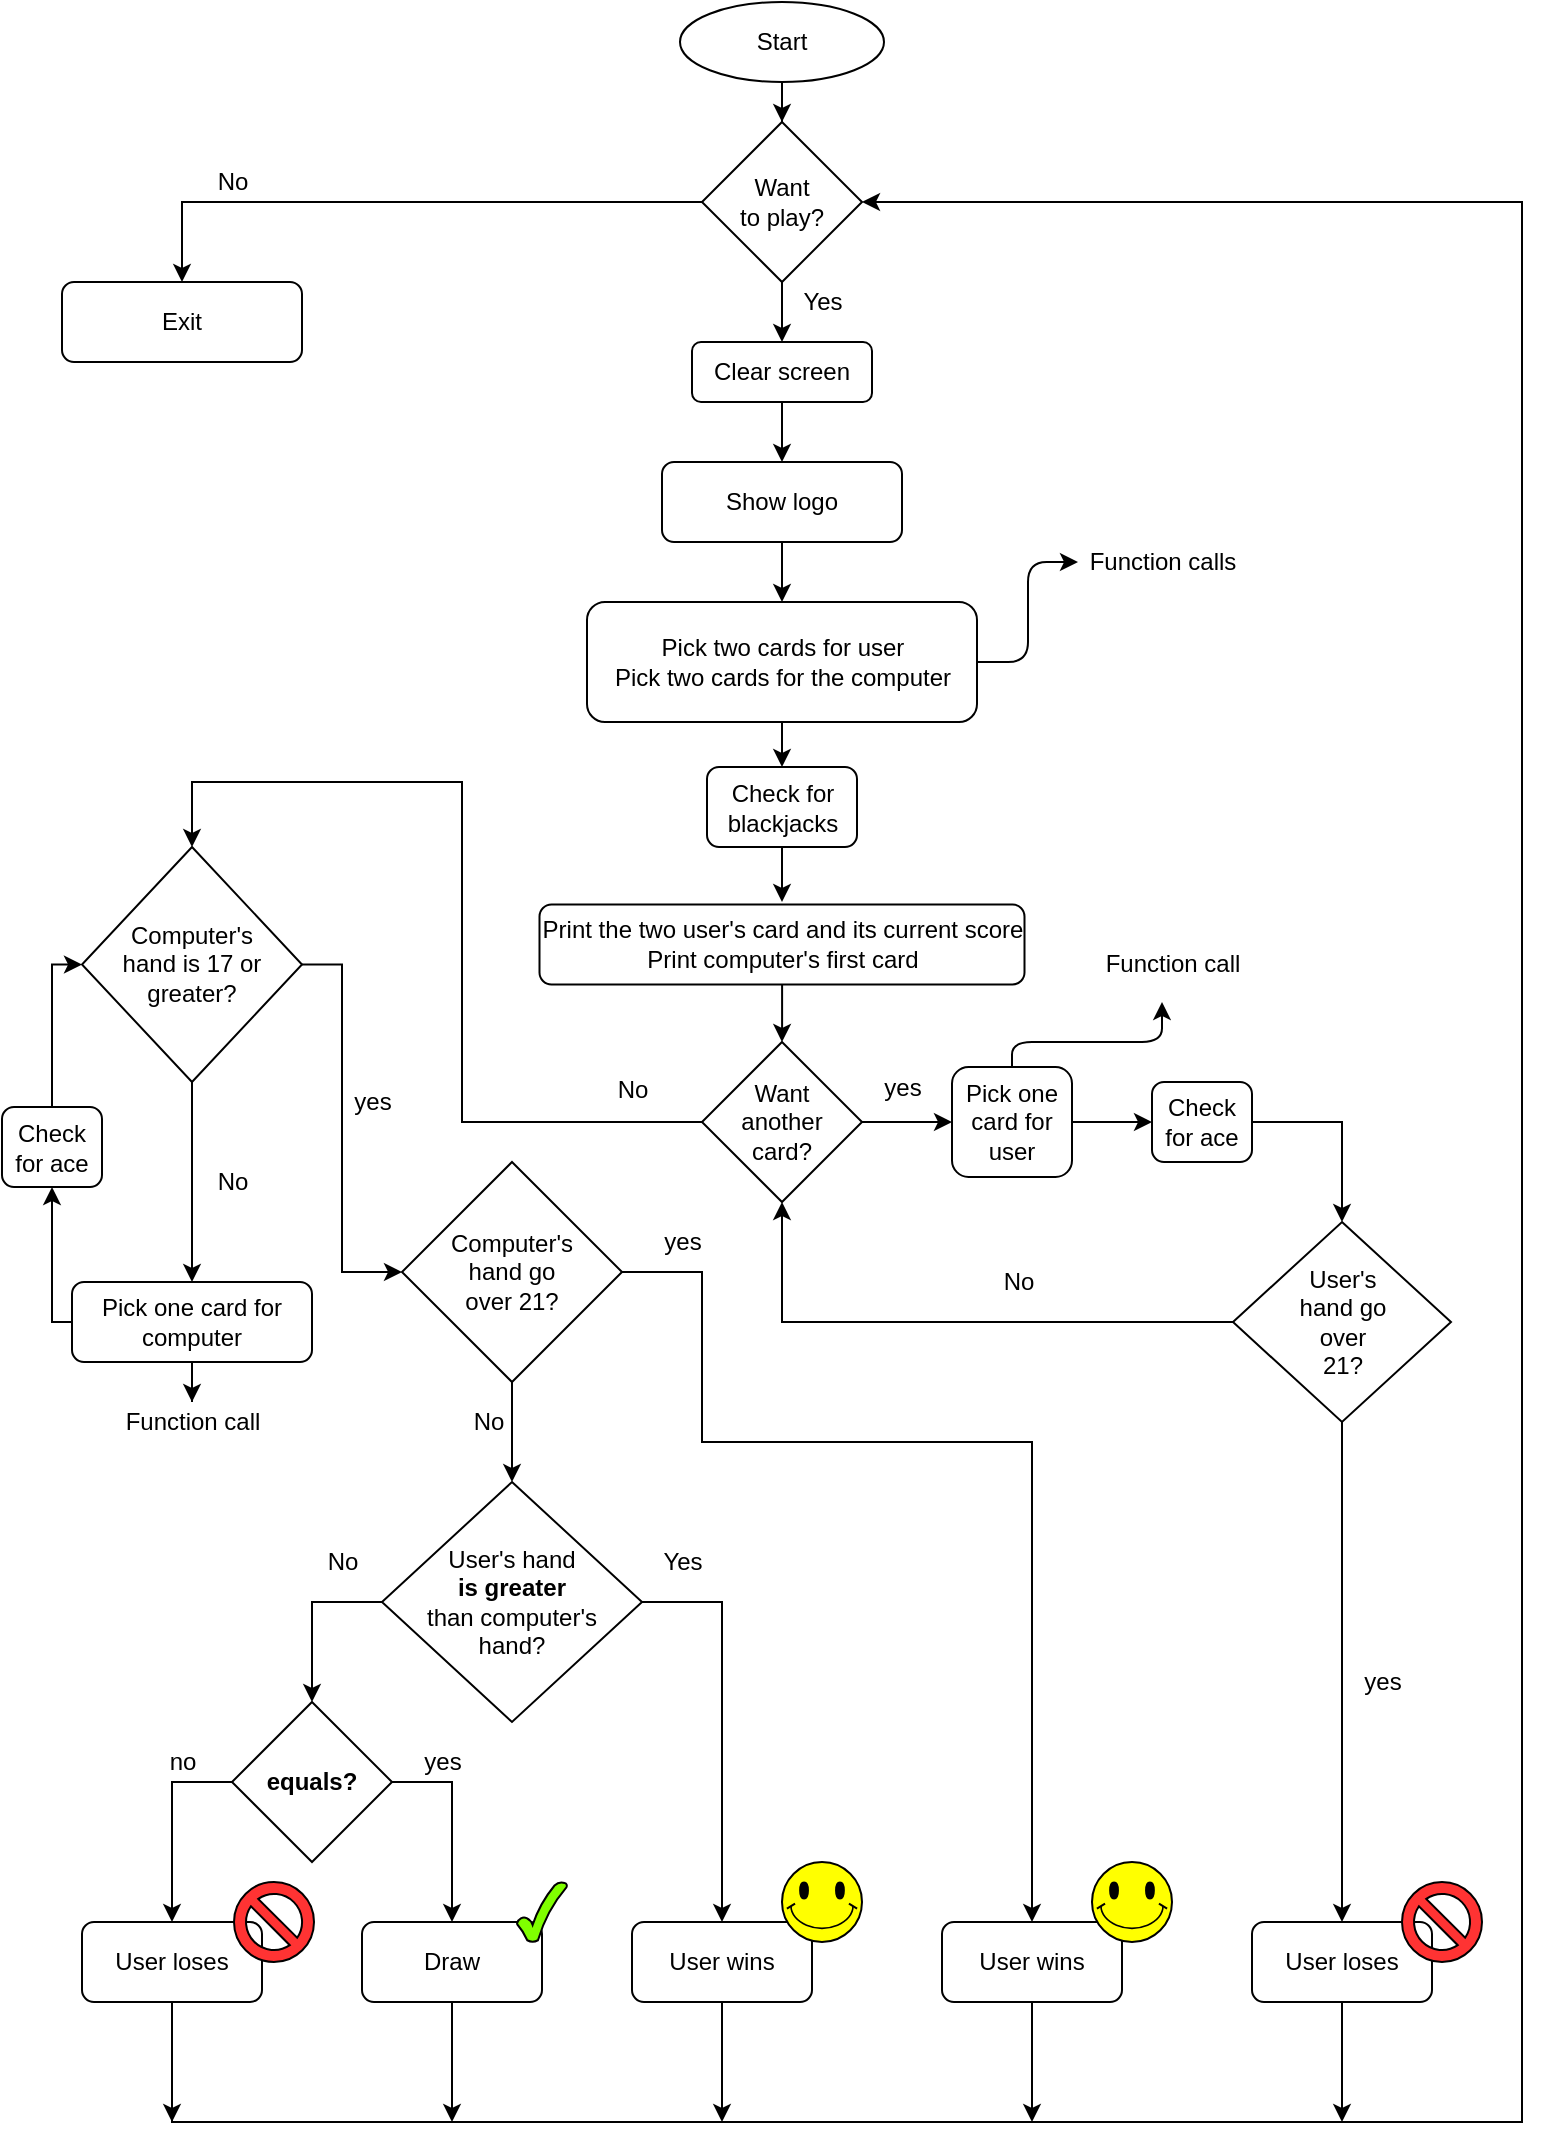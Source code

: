 <mxfile version="13.10.4" type="github">
  <diagram id="4fDwi8Mv-b37ukeaiDpb" name="Page-1">
    <mxGraphModel dx="934" dy="788" grid="1" gridSize="10" guides="1" tooltips="1" connect="1" arrows="1" fold="1" page="1" pageScale="1" pageWidth="827" pageHeight="1169" math="0" shadow="0">
      <root>
        <mxCell id="0" />
        <mxCell id="1" parent="0" />
        <mxCell id="QyOjHJEFR3-LKdIdvHgZ-26" style="edgeStyle=orthogonalEdgeStyle;rounded=0;orthogonalLoop=1;jettySize=auto;html=1;entryX=0.5;entryY=0;entryDx=0;entryDy=0;" edge="1" parent="1" source="QyOjHJEFR3-LKdIdvHgZ-2" target="QyOjHJEFR3-LKdIdvHgZ-10">
          <mxGeometry relative="1" as="geometry" />
        </mxCell>
        <mxCell id="QyOjHJEFR3-LKdIdvHgZ-2" value="Show logo" style="rounded=1;whiteSpace=wrap;html=1;" vertex="1" parent="1">
          <mxGeometry x="340" y="250" width="120" height="40" as="geometry" />
        </mxCell>
        <mxCell id="QyOjHJEFR3-LKdIdvHgZ-8" style="edgeStyle=orthogonalEdgeStyle;rounded=0;orthogonalLoop=1;jettySize=auto;html=1;entryX=0.5;entryY=0;entryDx=0;entryDy=0;" edge="1" parent="1" source="QyOjHJEFR3-LKdIdvHgZ-4" target="QyOjHJEFR3-LKdIdvHgZ-7">
          <mxGeometry relative="1" as="geometry" />
        </mxCell>
        <mxCell id="QyOjHJEFR3-LKdIdvHgZ-90" style="edgeStyle=orthogonalEdgeStyle;rounded=0;orthogonalLoop=1;jettySize=auto;html=1;entryX=0.5;entryY=0;entryDx=0;entryDy=0;" edge="1" parent="1" source="QyOjHJEFR3-LKdIdvHgZ-4" target="QyOjHJEFR3-LKdIdvHgZ-89">
          <mxGeometry relative="1" as="geometry" />
        </mxCell>
        <mxCell id="QyOjHJEFR3-LKdIdvHgZ-4" value="Want &lt;br&gt;to play?" style="rhombus;whiteSpace=wrap;html=1;" vertex="1" parent="1">
          <mxGeometry x="360" y="80" width="80" height="80" as="geometry" />
        </mxCell>
        <mxCell id="QyOjHJEFR3-LKdIdvHgZ-6" value="Yes" style="text;html=1;align=center;verticalAlign=middle;resizable=0;points=[];autosize=1;" vertex="1" parent="1">
          <mxGeometry x="400" y="160" width="40" height="20" as="geometry" />
        </mxCell>
        <mxCell id="QyOjHJEFR3-LKdIdvHgZ-7" value="Exit" style="rounded=1;whiteSpace=wrap;html=1;" vertex="1" parent="1">
          <mxGeometry x="40" y="160" width="120" height="40" as="geometry" />
        </mxCell>
        <mxCell id="QyOjHJEFR3-LKdIdvHgZ-9" value="No" style="text;html=1;align=center;verticalAlign=middle;resizable=0;points=[];autosize=1;" vertex="1" parent="1">
          <mxGeometry x="110" y="100" width="30" height="20" as="geometry" />
        </mxCell>
        <mxCell id="QyOjHJEFR3-LKdIdvHgZ-124" value="" style="edgeStyle=orthogonalEdgeStyle;rounded=0;orthogonalLoop=1;jettySize=auto;html=1;" edge="1" parent="1" source="QyOjHJEFR3-LKdIdvHgZ-10" target="QyOjHJEFR3-LKdIdvHgZ-122">
          <mxGeometry relative="1" as="geometry" />
        </mxCell>
        <mxCell id="QyOjHJEFR3-LKdIdvHgZ-10" value="Pick two cards for user&lt;br&gt;Pick two cards for the computer" style="rounded=1;whiteSpace=wrap;html=1;" vertex="1" parent="1">
          <mxGeometry x="302.5" y="320" width="195" height="60" as="geometry" />
        </mxCell>
        <mxCell id="QyOjHJEFR3-LKdIdvHgZ-28" style="edgeStyle=orthogonalEdgeStyle;rounded=0;orthogonalLoop=1;jettySize=auto;html=1;entryX=0.5;entryY=0;entryDx=0;entryDy=0;" edge="1" parent="1" source="QyOjHJEFR3-LKdIdvHgZ-11" target="QyOjHJEFR3-LKdIdvHgZ-13">
          <mxGeometry relative="1" as="geometry" />
        </mxCell>
        <mxCell id="QyOjHJEFR3-LKdIdvHgZ-11" value="Print the two user&#39;s card and its current score&lt;br&gt;Print computer&#39;s first card" style="rounded=1;whiteSpace=wrap;html=1;" vertex="1" parent="1">
          <mxGeometry x="278.75" y="471.25" width="242.5" height="40" as="geometry" />
        </mxCell>
        <mxCell id="QyOjHJEFR3-LKdIdvHgZ-37" style="edgeStyle=orthogonalEdgeStyle;rounded=0;orthogonalLoop=1;jettySize=auto;html=1;entryX=0.5;entryY=0;entryDx=0;entryDy=0;exitX=1;exitY=0.5;exitDx=0;exitDy=0;" edge="1" parent="1" source="QyOjHJEFR3-LKdIdvHgZ-115" target="QyOjHJEFR3-LKdIdvHgZ-20">
          <mxGeometry relative="1" as="geometry">
            <mxPoint x="640" y="580" as="sourcePoint" />
            <Array as="points">
              <mxPoint x="680" y="580" />
            </Array>
          </mxGeometry>
        </mxCell>
        <mxCell id="QyOjHJEFR3-LKdIdvHgZ-116" style="edgeStyle=orthogonalEdgeStyle;rounded=0;orthogonalLoop=1;jettySize=auto;html=1;entryX=0;entryY=0.5;entryDx=0;entryDy=0;" edge="1" parent="1" source="QyOjHJEFR3-LKdIdvHgZ-12" target="QyOjHJEFR3-LKdIdvHgZ-115">
          <mxGeometry relative="1" as="geometry" />
        </mxCell>
        <mxCell id="QyOjHJEFR3-LKdIdvHgZ-12" value="Pick one card for user" style="rounded=1;whiteSpace=wrap;html=1;" vertex="1" parent="1">
          <mxGeometry x="485" y="552.5" width="60" height="55" as="geometry" />
        </mxCell>
        <mxCell id="QyOjHJEFR3-LKdIdvHgZ-34" style="edgeStyle=orthogonalEdgeStyle;rounded=0;orthogonalLoop=1;jettySize=auto;html=1;entryX=0;entryY=0.5;entryDx=0;entryDy=0;" edge="1" parent="1" source="QyOjHJEFR3-LKdIdvHgZ-13" target="QyOjHJEFR3-LKdIdvHgZ-12">
          <mxGeometry relative="1" as="geometry" />
        </mxCell>
        <mxCell id="QyOjHJEFR3-LKdIdvHgZ-78" style="edgeStyle=orthogonalEdgeStyle;rounded=0;orthogonalLoop=1;jettySize=auto;html=1;entryX=0.5;entryY=0;entryDx=0;entryDy=0;" edge="1" parent="1" source="QyOjHJEFR3-LKdIdvHgZ-13" target="QyOjHJEFR3-LKdIdvHgZ-77">
          <mxGeometry relative="1" as="geometry">
            <mxPoint x="146" y="520" as="targetPoint" />
            <Array as="points">
              <mxPoint x="240" y="580" />
              <mxPoint x="240" y="410" />
              <mxPoint x="105" y="410" />
            </Array>
          </mxGeometry>
        </mxCell>
        <mxCell id="QyOjHJEFR3-LKdIdvHgZ-13" value="Want&lt;br&gt;another&lt;br&gt;card?" style="rhombus;whiteSpace=wrap;html=1;" vertex="1" parent="1">
          <mxGeometry x="360" y="540" width="80" height="80" as="geometry" />
        </mxCell>
        <mxCell id="QyOjHJEFR3-LKdIdvHgZ-39" style="edgeStyle=orthogonalEdgeStyle;rounded=0;orthogonalLoop=1;jettySize=auto;html=1;entryX=0.5;entryY=0;entryDx=0;entryDy=0;" edge="1" parent="1" source="QyOjHJEFR3-LKdIdvHgZ-20" target="QyOjHJEFR3-LKdIdvHgZ-38">
          <mxGeometry relative="1" as="geometry">
            <Array as="points">
              <mxPoint x="680" y="950" />
              <mxPoint x="680" y="950" />
            </Array>
          </mxGeometry>
        </mxCell>
        <mxCell id="QyOjHJEFR3-LKdIdvHgZ-50" style="edgeStyle=orthogonalEdgeStyle;rounded=0;orthogonalLoop=1;jettySize=auto;html=1;entryX=0.5;entryY=1;entryDx=0;entryDy=0;" edge="1" parent="1" source="QyOjHJEFR3-LKdIdvHgZ-20" target="QyOjHJEFR3-LKdIdvHgZ-13">
          <mxGeometry relative="1" as="geometry" />
        </mxCell>
        <mxCell id="QyOjHJEFR3-LKdIdvHgZ-20" value="User&#39;s&lt;br&gt;hand go&lt;br&gt;over&lt;br&gt;21?" style="rhombus;whiteSpace=wrap;html=1;" vertex="1" parent="1">
          <mxGeometry x="625.5" y="630" width="109" height="100" as="geometry" />
        </mxCell>
        <mxCell id="QyOjHJEFR3-LKdIdvHgZ-24" value="No" style="text;html=1;align=center;verticalAlign=middle;resizable=0;points=[];autosize=1;" vertex="1" parent="1">
          <mxGeometry x="310" y="554" width="30" height="20" as="geometry" />
        </mxCell>
        <mxCell id="QyOjHJEFR3-LKdIdvHgZ-30" style="edgeStyle=orthogonalEdgeStyle;rounded=0;orthogonalLoop=1;jettySize=auto;html=1;entryX=0.5;entryY=0;entryDx=0;entryDy=0;" edge="1" parent="1" source="QyOjHJEFR3-LKdIdvHgZ-29" target="QyOjHJEFR3-LKdIdvHgZ-4">
          <mxGeometry relative="1" as="geometry" />
        </mxCell>
        <mxCell id="QyOjHJEFR3-LKdIdvHgZ-29" value="Start" style="ellipse;whiteSpace=wrap;html=1;" vertex="1" parent="1">
          <mxGeometry x="349" y="20" width="102" height="40" as="geometry" />
        </mxCell>
        <mxCell id="QyOjHJEFR3-LKdIdvHgZ-23" value="yes&lt;br&gt;" style="text;html=1;align=center;verticalAlign=middle;resizable=0;points=[];autosize=1;" vertex="1" parent="1">
          <mxGeometry x="445" y="552.5" width="30" height="20" as="geometry" />
        </mxCell>
        <mxCell id="QyOjHJEFR3-LKdIdvHgZ-66" style="edgeStyle=orthogonalEdgeStyle;rounded=0;orthogonalLoop=1;jettySize=auto;html=1;" edge="1" parent="1" source="QyOjHJEFR3-LKdIdvHgZ-38">
          <mxGeometry relative="1" as="geometry">
            <mxPoint x="680" y="1080" as="targetPoint" />
          </mxGeometry>
        </mxCell>
        <mxCell id="QyOjHJEFR3-LKdIdvHgZ-38" value="User loses" style="rounded=1;whiteSpace=wrap;html=1;" vertex="1" parent="1">
          <mxGeometry x="635" y="980" width="90" height="40" as="geometry" />
        </mxCell>
        <mxCell id="QyOjHJEFR3-LKdIdvHgZ-40" value="yes" style="text;html=1;align=center;verticalAlign=middle;resizable=0;points=[];autosize=1;" vertex="1" parent="1">
          <mxGeometry x="684.5" y="850" width="30" height="20" as="geometry" />
        </mxCell>
        <mxCell id="QyOjHJEFR3-LKdIdvHgZ-42" value="No" style="text;html=1;align=center;verticalAlign=middle;resizable=0;points=[];autosize=1;" vertex="1" parent="1">
          <mxGeometry x="502.5" y="650" width="30" height="20" as="geometry" />
        </mxCell>
        <mxCell id="QyOjHJEFR3-LKdIdvHgZ-51" style="edgeStyle=orthogonalEdgeStyle;rounded=0;orthogonalLoop=1;jettySize=auto;html=1;entryX=0.5;entryY=0;entryDx=0;entryDy=0;" edge="1" parent="1" source="QyOjHJEFR3-LKdIdvHgZ-43" target="QyOjHJEFR3-LKdIdvHgZ-45">
          <mxGeometry relative="1" as="geometry">
            <Array as="points">
              <mxPoint x="360" y="655" />
              <mxPoint x="360" y="740" />
              <mxPoint x="525" y="740" />
            </Array>
          </mxGeometry>
        </mxCell>
        <mxCell id="QyOjHJEFR3-LKdIdvHgZ-114" style="edgeStyle=orthogonalEdgeStyle;rounded=0;orthogonalLoop=1;jettySize=auto;html=1;entryX=0.5;entryY=0;entryDx=0;entryDy=0;" edge="1" parent="1" source="QyOjHJEFR3-LKdIdvHgZ-43" target="QyOjHJEFR3-LKdIdvHgZ-53">
          <mxGeometry relative="1" as="geometry" />
        </mxCell>
        <mxCell id="QyOjHJEFR3-LKdIdvHgZ-43" value="Computer&#39;s&lt;br&gt;hand go&lt;br&gt;over 21?" style="rhombus;whiteSpace=wrap;html=1;" vertex="1" parent="1">
          <mxGeometry x="210" y="600" width="110" height="110" as="geometry" />
        </mxCell>
        <mxCell id="QyOjHJEFR3-LKdIdvHgZ-67" style="edgeStyle=orthogonalEdgeStyle;rounded=0;orthogonalLoop=1;jettySize=auto;html=1;" edge="1" parent="1" source="QyOjHJEFR3-LKdIdvHgZ-45">
          <mxGeometry relative="1" as="geometry">
            <mxPoint x="525" y="1080" as="targetPoint" />
          </mxGeometry>
        </mxCell>
        <mxCell id="QyOjHJEFR3-LKdIdvHgZ-45" value="User wins" style="rounded=1;whiteSpace=wrap;html=1;" vertex="1" parent="1">
          <mxGeometry x="480" y="980" width="90" height="40" as="geometry" />
        </mxCell>
        <mxCell id="QyOjHJEFR3-LKdIdvHgZ-47" value="yes" style="text;html=1;align=center;verticalAlign=middle;resizable=0;points=[];autosize=1;" vertex="1" parent="1">
          <mxGeometry x="335" y="630" width="30" height="20" as="geometry" />
        </mxCell>
        <mxCell id="QyOjHJEFR3-LKdIdvHgZ-57" style="edgeStyle=orthogonalEdgeStyle;rounded=0;orthogonalLoop=1;jettySize=auto;html=1;entryX=0.5;entryY=0;entryDx=0;entryDy=0;" edge="1" parent="1" source="QyOjHJEFR3-LKdIdvHgZ-53" target="QyOjHJEFR3-LKdIdvHgZ-56">
          <mxGeometry relative="1" as="geometry">
            <mxPoint x="280" y="890" as="targetPoint" />
            <Array as="points">
              <mxPoint x="370" y="820" />
            </Array>
          </mxGeometry>
        </mxCell>
        <mxCell id="QyOjHJEFR3-LKdIdvHgZ-108" style="edgeStyle=orthogonalEdgeStyle;rounded=0;orthogonalLoop=1;jettySize=auto;html=1;entryX=0.5;entryY=0;entryDx=0;entryDy=0;" edge="1" parent="1" source="QyOjHJEFR3-LKdIdvHgZ-53" target="QyOjHJEFR3-LKdIdvHgZ-107">
          <mxGeometry relative="1" as="geometry">
            <Array as="points">
              <mxPoint x="165" y="820" />
            </Array>
          </mxGeometry>
        </mxCell>
        <mxCell id="QyOjHJEFR3-LKdIdvHgZ-53" value="User&#39;s hand&lt;br&gt;&lt;b&gt;is greater&lt;br&gt;&lt;/b&gt;than computer&#39;s &lt;br&gt;hand?" style="rhombus;whiteSpace=wrap;html=1;" vertex="1" parent="1">
          <mxGeometry x="200" y="760" width="130" height="120" as="geometry" />
        </mxCell>
        <mxCell id="QyOjHJEFR3-LKdIdvHgZ-55" value="No" style="text;html=1;align=center;verticalAlign=middle;resizable=0;points=[];autosize=1;" vertex="1" parent="1">
          <mxGeometry x="237.5" y="720" width="30" height="20" as="geometry" />
        </mxCell>
        <mxCell id="QyOjHJEFR3-LKdIdvHgZ-63" style="edgeStyle=orthogonalEdgeStyle;rounded=0;orthogonalLoop=1;jettySize=auto;html=1;" edge="1" parent="1" source="QyOjHJEFR3-LKdIdvHgZ-56">
          <mxGeometry relative="1" as="geometry">
            <mxPoint x="370" y="1080" as="targetPoint" />
          </mxGeometry>
        </mxCell>
        <mxCell id="QyOjHJEFR3-LKdIdvHgZ-56" value="User wins" style="rounded=1;whiteSpace=wrap;html=1;" vertex="1" parent="1">
          <mxGeometry x="325" y="980" width="90" height="40" as="geometry" />
        </mxCell>
        <mxCell id="QyOjHJEFR3-LKdIdvHgZ-58" value="Yes" style="text;html=1;align=center;verticalAlign=middle;resizable=0;points=[];autosize=1;" vertex="1" parent="1">
          <mxGeometry x="330" y="790" width="40" height="20" as="geometry" />
        </mxCell>
        <mxCell id="QyOjHJEFR3-LKdIdvHgZ-62" style="edgeStyle=orthogonalEdgeStyle;rounded=0;orthogonalLoop=1;jettySize=auto;html=1;entryX=1;entryY=0.5;entryDx=0;entryDy=0;" edge="1" parent="1" source="QyOjHJEFR3-LKdIdvHgZ-59" target="QyOjHJEFR3-LKdIdvHgZ-4">
          <mxGeometry relative="1" as="geometry">
            <mxPoint x="280" y="220" as="targetPoint" />
            <Array as="points">
              <mxPoint x="95" y="1080" />
              <mxPoint x="770" y="1080" />
              <mxPoint x="770" y="120" />
            </Array>
          </mxGeometry>
        </mxCell>
        <mxCell id="QyOjHJEFR3-LKdIdvHgZ-68" style="edgeStyle=orthogonalEdgeStyle;rounded=0;orthogonalLoop=1;jettySize=auto;html=1;" edge="1" parent="1" source="QyOjHJEFR3-LKdIdvHgZ-59">
          <mxGeometry relative="1" as="geometry">
            <mxPoint x="95" y="1080" as="targetPoint" />
          </mxGeometry>
        </mxCell>
        <mxCell id="QyOjHJEFR3-LKdIdvHgZ-59" value="User loses" style="rounded=1;whiteSpace=wrap;html=1;" vertex="1" parent="1">
          <mxGeometry x="50" y="980" width="90" height="40" as="geometry" />
        </mxCell>
        <mxCell id="QyOjHJEFR3-LKdIdvHgZ-61" value="No" style="text;html=1;align=center;verticalAlign=middle;resizable=0;points=[];autosize=1;" vertex="1" parent="1">
          <mxGeometry x="165" y="790" width="30" height="20" as="geometry" />
        </mxCell>
        <mxCell id="QyOjHJEFR3-LKdIdvHgZ-71" value="" style="verticalLabelPosition=bottom;verticalAlign=top;html=1;shape=mxgraph.basic.smiley;fillColor=#FFFF00;" vertex="1" parent="1">
          <mxGeometry x="400" y="950" width="40" height="40" as="geometry" />
        </mxCell>
        <mxCell id="QyOjHJEFR3-LKdIdvHgZ-72" value="" style="verticalLabelPosition=bottom;verticalAlign=top;html=1;shape=mxgraph.basic.smiley;fillColor=#FFFF00;" vertex="1" parent="1">
          <mxGeometry x="555" y="950" width="40" height="40" as="geometry" />
        </mxCell>
        <mxCell id="QyOjHJEFR3-LKdIdvHgZ-73" value="" style="verticalLabelPosition=bottom;verticalAlign=top;html=1;shape=mxgraph.basic.no_symbol;fillColor=#FF3333;" vertex="1" parent="1">
          <mxGeometry x="710" y="960" width="40" height="40" as="geometry" />
        </mxCell>
        <mxCell id="QyOjHJEFR3-LKdIdvHgZ-75" value="" style="verticalLabelPosition=bottom;verticalAlign=top;html=1;shape=mxgraph.basic.no_symbol;fillColor=#FF3333;" vertex="1" parent="1">
          <mxGeometry x="126" y="960" width="40" height="40" as="geometry" />
        </mxCell>
        <mxCell id="QyOjHJEFR3-LKdIdvHgZ-119" style="edgeStyle=orthogonalEdgeStyle;rounded=0;orthogonalLoop=1;jettySize=auto;html=1;" edge="1" parent="1" source="QyOjHJEFR3-LKdIdvHgZ-76" target="QyOjHJEFR3-LKdIdvHgZ-103">
          <mxGeometry relative="1" as="geometry" />
        </mxCell>
        <mxCell id="QyOjHJEFR3-LKdIdvHgZ-120" style="edgeStyle=orthogonalEdgeStyle;rounded=0;orthogonalLoop=1;jettySize=auto;html=1;" edge="1" parent="1" source="QyOjHJEFR3-LKdIdvHgZ-76" target="QyOjHJEFR3-LKdIdvHgZ-117">
          <mxGeometry relative="1" as="geometry">
            <Array as="points">
              <mxPoint x="35" y="680" />
            </Array>
          </mxGeometry>
        </mxCell>
        <mxCell id="QyOjHJEFR3-LKdIdvHgZ-76" value="Pick one card for computer" style="rounded=1;whiteSpace=wrap;html=1;fillColor=#FFFFFF;" vertex="1" parent="1">
          <mxGeometry x="45" y="660" width="120" height="40" as="geometry" />
        </mxCell>
        <mxCell id="QyOjHJEFR3-LKdIdvHgZ-81" style="edgeStyle=orthogonalEdgeStyle;rounded=0;orthogonalLoop=1;jettySize=auto;html=1;entryX=0.5;entryY=0;entryDx=0;entryDy=0;" edge="1" parent="1" source="QyOjHJEFR3-LKdIdvHgZ-77" target="QyOjHJEFR3-LKdIdvHgZ-76">
          <mxGeometry relative="1" as="geometry" />
        </mxCell>
        <mxCell id="QyOjHJEFR3-LKdIdvHgZ-83" style="edgeStyle=orthogonalEdgeStyle;rounded=0;orthogonalLoop=1;jettySize=auto;html=1;entryX=0;entryY=0.5;entryDx=0;entryDy=0;" edge="1" parent="1" source="QyOjHJEFR3-LKdIdvHgZ-77" target="QyOjHJEFR3-LKdIdvHgZ-43">
          <mxGeometry relative="1" as="geometry">
            <Array as="points">
              <mxPoint x="180" y="501" />
              <mxPoint x="180" y="655" />
            </Array>
          </mxGeometry>
        </mxCell>
        <mxCell id="QyOjHJEFR3-LKdIdvHgZ-77" value="Computer&#39;s&lt;br&gt;hand is 17 or greater?" style="rhombus;whiteSpace=wrap;html=1;fillColor=#FFFFFF;" vertex="1" parent="1">
          <mxGeometry x="50" y="442.5" width="110" height="117.5" as="geometry" />
        </mxCell>
        <mxCell id="QyOjHJEFR3-LKdIdvHgZ-80" value="No" style="text;html=1;align=center;verticalAlign=middle;resizable=0;points=[];autosize=1;" vertex="1" parent="1">
          <mxGeometry x="110" y="600" width="30" height="20" as="geometry" />
        </mxCell>
        <mxCell id="QyOjHJEFR3-LKdIdvHgZ-84" value="yes" style="text;html=1;align=center;verticalAlign=middle;resizable=0;points=[];autosize=1;" vertex="1" parent="1">
          <mxGeometry x="180" y="560" width="30" height="20" as="geometry" />
        </mxCell>
        <mxCell id="QyOjHJEFR3-LKdIdvHgZ-91" style="edgeStyle=orthogonalEdgeStyle;rounded=0;orthogonalLoop=1;jettySize=auto;html=1;entryX=0.5;entryY=0;entryDx=0;entryDy=0;" edge="1" parent="1" source="QyOjHJEFR3-LKdIdvHgZ-89" target="QyOjHJEFR3-LKdIdvHgZ-2">
          <mxGeometry relative="1" as="geometry" />
        </mxCell>
        <mxCell id="QyOjHJEFR3-LKdIdvHgZ-89" value="Clear screen" style="rounded=1;whiteSpace=wrap;html=1;fillColor=#FFFFFF;" vertex="1" parent="1">
          <mxGeometry x="355" y="190" width="90" height="30" as="geometry" />
        </mxCell>
        <mxCell id="QyOjHJEFR3-LKdIdvHgZ-94" value="Function calls" style="text;html=1;align=center;verticalAlign=middle;resizable=0;points=[];autosize=1;" vertex="1" parent="1">
          <mxGeometry x="545" y="290" width="90" height="20" as="geometry" />
        </mxCell>
        <mxCell id="QyOjHJEFR3-LKdIdvHgZ-96" value="Function call" style="text;html=1;align=center;verticalAlign=middle;resizable=0;points=[];autosize=1;" vertex="1" parent="1">
          <mxGeometry x="555" y="491.25" width="80" height="20" as="geometry" />
        </mxCell>
        <mxCell id="QyOjHJEFR3-LKdIdvHgZ-99" value="" style="edgeStyle=elbowEdgeStyle;elbow=vertical;endArrow=classic;html=1;exitX=0.5;exitY=0;exitDx=0;exitDy=0;" edge="1" parent="1" source="QyOjHJEFR3-LKdIdvHgZ-12">
          <mxGeometry width="50" height="50" relative="1" as="geometry">
            <mxPoint x="510" y="554" as="sourcePoint" />
            <mxPoint x="590" y="520" as="targetPoint" />
            <Array as="points">
              <mxPoint x="550" y="540" />
            </Array>
          </mxGeometry>
        </mxCell>
        <mxCell id="QyOjHJEFR3-LKdIdvHgZ-100" value="" style="edgeStyle=elbowEdgeStyle;elbow=horizontal;endArrow=classic;html=1;" edge="1" parent="1">
          <mxGeometry width="50" height="50" relative="1" as="geometry">
            <mxPoint x="498" y="350" as="sourcePoint" />
            <mxPoint x="548" y="300" as="targetPoint" />
          </mxGeometry>
        </mxCell>
        <mxCell id="QyOjHJEFR3-LKdIdvHgZ-103" value="Function call" style="text;html=1;align=center;verticalAlign=middle;resizable=0;points=[];autosize=1;" vertex="1" parent="1">
          <mxGeometry x="65" y="720" width="80" height="20" as="geometry" />
        </mxCell>
        <mxCell id="QyOjHJEFR3-LKdIdvHgZ-104" style="edgeStyle=orthogonalEdgeStyle;rounded=0;orthogonalLoop=1;jettySize=auto;html=1;" edge="1" parent="1" source="QyOjHJEFR3-LKdIdvHgZ-105">
          <mxGeometry relative="1" as="geometry">
            <mxPoint x="235" y="1080" as="targetPoint" />
          </mxGeometry>
        </mxCell>
        <mxCell id="QyOjHJEFR3-LKdIdvHgZ-105" value="Draw" style="rounded=1;whiteSpace=wrap;html=1;" vertex="1" parent="1">
          <mxGeometry x="190" y="980" width="90" height="40" as="geometry" />
        </mxCell>
        <mxCell id="QyOjHJEFR3-LKdIdvHgZ-109" style="edgeStyle=orthogonalEdgeStyle;rounded=0;orthogonalLoop=1;jettySize=auto;html=1;entryX=0.5;entryY=0;entryDx=0;entryDy=0;" edge="1" parent="1" source="QyOjHJEFR3-LKdIdvHgZ-107" target="QyOjHJEFR3-LKdIdvHgZ-105">
          <mxGeometry relative="1" as="geometry">
            <Array as="points">
              <mxPoint x="235" y="910" />
            </Array>
          </mxGeometry>
        </mxCell>
        <mxCell id="QyOjHJEFR3-LKdIdvHgZ-110" style="edgeStyle=orthogonalEdgeStyle;rounded=0;orthogonalLoop=1;jettySize=auto;html=1;entryX=0.5;entryY=0;entryDx=0;entryDy=0;" edge="1" parent="1" source="QyOjHJEFR3-LKdIdvHgZ-107" target="QyOjHJEFR3-LKdIdvHgZ-59">
          <mxGeometry relative="1" as="geometry">
            <Array as="points">
              <mxPoint x="95" y="910" />
            </Array>
          </mxGeometry>
        </mxCell>
        <mxCell id="QyOjHJEFR3-LKdIdvHgZ-107" value="&lt;b&gt;equals?&lt;/b&gt;" style="rhombus;whiteSpace=wrap;html=1;fillColor=#FFFFFF;" vertex="1" parent="1">
          <mxGeometry x="125" y="870" width="80" height="80" as="geometry" />
        </mxCell>
        <mxCell id="QyOjHJEFR3-LKdIdvHgZ-111" value="yes" style="text;html=1;align=center;verticalAlign=middle;resizable=0;points=[];autosize=1;" vertex="1" parent="1">
          <mxGeometry x="215" y="890" width="30" height="20" as="geometry" />
        </mxCell>
        <mxCell id="QyOjHJEFR3-LKdIdvHgZ-112" value="no" style="text;html=1;align=center;verticalAlign=middle;resizable=0;points=[];autosize=1;" vertex="1" parent="1">
          <mxGeometry x="85" y="890" width="30" height="20" as="geometry" />
        </mxCell>
        <mxCell id="QyOjHJEFR3-LKdIdvHgZ-113" value="" style="verticalLabelPosition=bottom;verticalAlign=top;html=1;shape=mxgraph.basic.tick;fillColor=#80FF00;" vertex="1" parent="1">
          <mxGeometry x="267.5" y="960" width="25" height="30" as="geometry" />
        </mxCell>
        <mxCell id="QyOjHJEFR3-LKdIdvHgZ-115" value="Check&lt;br&gt;for ace" style="rounded=1;whiteSpace=wrap;html=1;fillColor=#FFFFFF;" vertex="1" parent="1">
          <mxGeometry x="585" y="560" width="50" height="40" as="geometry" />
        </mxCell>
        <mxCell id="QyOjHJEFR3-LKdIdvHgZ-121" style="edgeStyle=orthogonalEdgeStyle;rounded=0;orthogonalLoop=1;jettySize=auto;html=1;entryX=0;entryY=0.5;entryDx=0;entryDy=0;" edge="1" parent="1" source="QyOjHJEFR3-LKdIdvHgZ-117" target="QyOjHJEFR3-LKdIdvHgZ-77">
          <mxGeometry relative="1" as="geometry">
            <Array as="points">
              <mxPoint x="35" y="501" />
            </Array>
          </mxGeometry>
        </mxCell>
        <mxCell id="QyOjHJEFR3-LKdIdvHgZ-117" value="Check&lt;br&gt;for ace" style="rounded=1;whiteSpace=wrap;html=1;fillColor=#FFFFFF;" vertex="1" parent="1">
          <mxGeometry x="10" y="572.5" width="50" height="40" as="geometry" />
        </mxCell>
        <mxCell id="QyOjHJEFR3-LKdIdvHgZ-125" value="" style="edgeStyle=orthogonalEdgeStyle;rounded=0;orthogonalLoop=1;jettySize=auto;html=1;" edge="1" parent="1" source="QyOjHJEFR3-LKdIdvHgZ-122">
          <mxGeometry relative="1" as="geometry">
            <mxPoint x="400" y="470" as="targetPoint" />
          </mxGeometry>
        </mxCell>
        <mxCell id="QyOjHJEFR3-LKdIdvHgZ-122" value="Check for &lt;br&gt;blackjacks" style="rounded=1;whiteSpace=wrap;html=1;fillColor=#FFFFFF;" vertex="1" parent="1">
          <mxGeometry x="362.5" y="402.5" width="75" height="40" as="geometry" />
        </mxCell>
      </root>
    </mxGraphModel>
  </diagram>
</mxfile>
